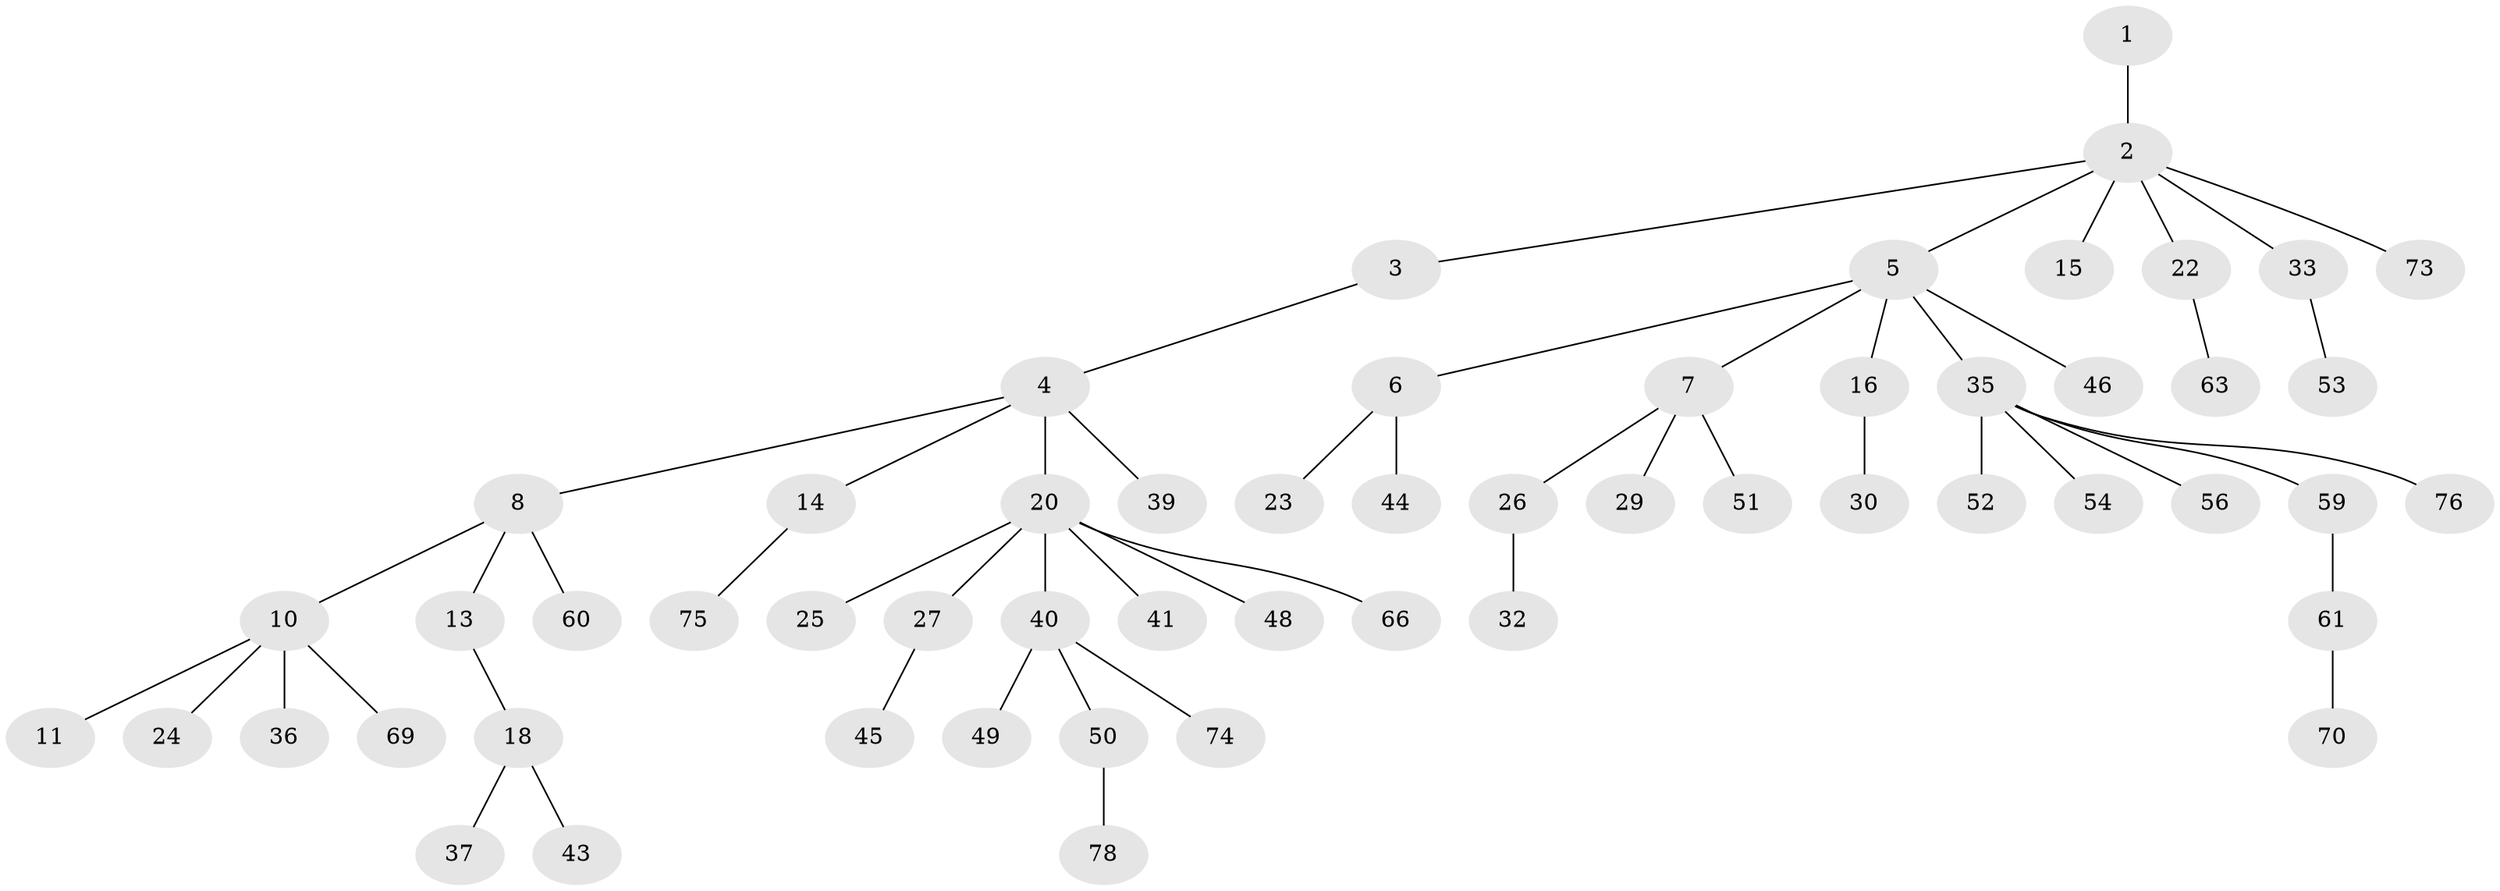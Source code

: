 // Generated by graph-tools (version 1.1) at 2025/24/03/03/25 07:24:05]
// undirected, 56 vertices, 55 edges
graph export_dot {
graph [start="1"]
  node [color=gray90,style=filled];
  1 [super="+31"];
  2 [super="+55"];
  3 [super="+19"];
  4 [super="+28"];
  5 [super="+21"];
  6 [super="+17"];
  7 [super="+12"];
  8 [super="+9"];
  10 [super="+65"];
  11 [super="+72"];
  13;
  14 [super="+58"];
  15;
  16 [super="+79"];
  18 [super="+67"];
  20 [super="+64"];
  22;
  23 [super="+77"];
  24;
  25 [super="+34"];
  26;
  27;
  29 [super="+62"];
  30 [super="+80"];
  32 [super="+68"];
  33 [super="+42"];
  35 [super="+38"];
  36;
  37;
  39;
  40 [super="+47"];
  41;
  43;
  44;
  45;
  46;
  48;
  49;
  50 [super="+57"];
  51;
  52;
  53;
  54;
  56;
  59;
  60;
  61 [super="+71"];
  63;
  66;
  69;
  70;
  73;
  74;
  75;
  76;
  78;
  1 -- 2;
  2 -- 3;
  2 -- 5;
  2 -- 15;
  2 -- 22;
  2 -- 33;
  2 -- 73;
  3 -- 4;
  4 -- 8;
  4 -- 14;
  4 -- 20;
  4 -- 39;
  5 -- 6;
  5 -- 7;
  5 -- 16;
  5 -- 35;
  5 -- 46;
  6 -- 23;
  6 -- 44;
  7 -- 26;
  7 -- 29;
  7 -- 51;
  8 -- 10;
  8 -- 60;
  8 -- 13;
  10 -- 11;
  10 -- 24;
  10 -- 36;
  10 -- 69;
  13 -- 18;
  14 -- 75;
  16 -- 30;
  18 -- 37;
  18 -- 43;
  20 -- 25;
  20 -- 27;
  20 -- 40;
  20 -- 41;
  20 -- 48;
  20 -- 66;
  22 -- 63;
  26 -- 32;
  27 -- 45;
  33 -- 53;
  35 -- 56;
  35 -- 52;
  35 -- 54;
  35 -- 59;
  35 -- 76;
  40 -- 49;
  40 -- 74;
  40 -- 50;
  50 -- 78;
  59 -- 61;
  61 -- 70;
}
